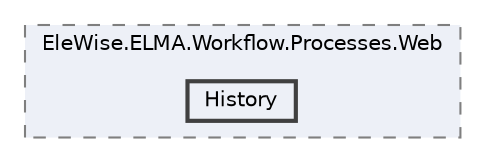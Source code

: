 digraph "Web/Modules/EleWise.ELMA.Workflow.Processes.Web/History"
{
 // LATEX_PDF_SIZE
  bgcolor="transparent";
  edge [fontname=Helvetica,fontsize=10,labelfontname=Helvetica,labelfontsize=10];
  node [fontname=Helvetica,fontsize=10,shape=box,height=0.2,width=0.4];
  compound=true
  subgraph clusterdir_94ed7524891059556ee14621a8e7350e {
    graph [ bgcolor="#edf0f7", pencolor="grey50", label="EleWise.ELMA.Workflow.Processes.Web", fontname=Helvetica,fontsize=10 style="filled,dashed", URL="dir_94ed7524891059556ee14621a8e7350e.html",tooltip=""]
  dir_fca32ed91f7a5add74756617b00ac7d7 [label="History", fillcolor="#edf0f7", color="grey25", style="filled,bold", URL="dir_fca32ed91f7a5add74756617b00ac7d7.html",tooltip=""];
  }
}
